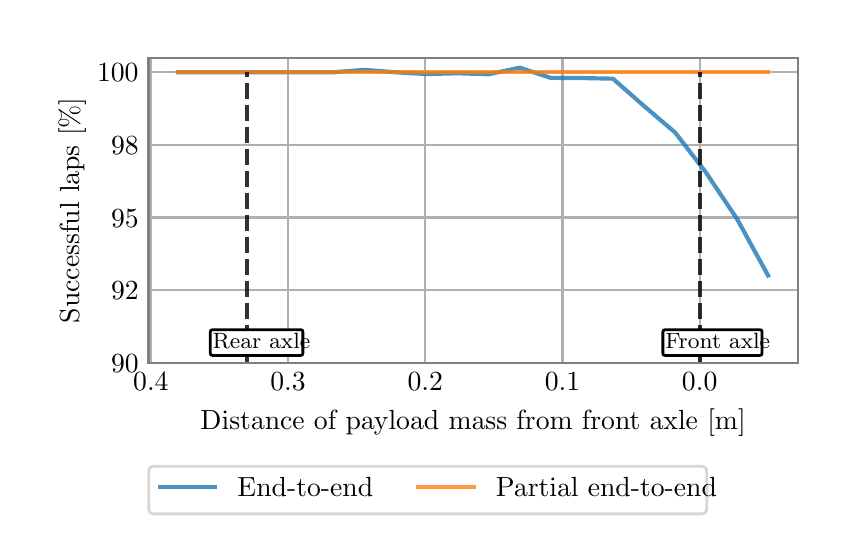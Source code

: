 \begingroup%
\makeatletter%
\begin{pgfpicture}%
\pgfpathrectangle{\pgfpointorigin}{\pgfqpoint{4.0in}{2.5in}}%
\pgfusepath{use as bounding box, clip}%
\begin{pgfscope}%
\pgfsetbuttcap%
\pgfsetmiterjoin%
\definecolor{currentfill}{rgb}{1.0,1.0,1.0}%
\pgfsetfillcolor{currentfill}%
\pgfsetlinewidth{0.0pt}%
\definecolor{currentstroke}{rgb}{1.0,1.0,1.0}%
\pgfsetstrokecolor{currentstroke}%
\pgfsetdash{}{0pt}%
\pgfpathmoveto{\pgfqpoint{0.0in}{0.0in}}%
\pgfpathlineto{\pgfqpoint{4.0in}{0.0in}}%
\pgfpathlineto{\pgfqpoint{4.0in}{2.5in}}%
\pgfpathlineto{\pgfqpoint{0.0in}{2.5in}}%
\pgfpathlineto{\pgfqpoint{0.0in}{0.0in}}%
\pgfpathclose%
\pgfusepath{fill}%
\end{pgfscope}%
\begin{pgfscope}%
\pgfsetbuttcap%
\pgfsetmiterjoin%
\definecolor{currentfill}{rgb}{1.0,1.0,1.0}%
\pgfsetfillcolor{currentfill}%
\pgfsetlinewidth{0.0pt}%
\definecolor{currentstroke}{rgb}{0.0,0.0,0.0}%
\pgfsetstrokecolor{currentstroke}%
\pgfsetstrokeopacity{0.0}%
\pgfsetdash{}{0pt}%
\pgfpathmoveto{\pgfqpoint{0.604in}{0.825in}}%
\pgfpathlineto{\pgfqpoint{3.85in}{0.825in}}%
\pgfpathlineto{\pgfqpoint{3.85in}{2.35in}}%
\pgfpathlineto{\pgfqpoint{0.604in}{2.35in}}%
\pgfpathlineto{\pgfqpoint{0.604in}{0.825in}}%
\pgfpathclose%
\pgfusepath{fill}%
\end{pgfscope}%
\begin{pgfscope}%
\pgfpathrectangle{\pgfqpoint{0.604in}{0.825in}}{\pgfqpoint{3.246in}{1.525in}}%
\pgfusepath{clip}%
\pgfsetrectcap%
\pgfsetroundjoin%
\pgfsetlinewidth{0.803pt}%
\definecolor{currentstroke}{rgb}{0.69,0.69,0.69}%
\pgfsetstrokecolor{currentstroke}%
\pgfsetdash{}{0pt}%
\pgfpathmoveto{\pgfqpoint{3.36in}{0.825in}}%
\pgfpathlineto{\pgfqpoint{3.36in}{2.35in}}%
\pgfusepath{stroke}%
\end{pgfscope}%
\begin{pgfscope}%
\definecolor{textcolor}{rgb}{0.0,0.0,0.0}%
\pgfsetstrokecolor{textcolor}%
\pgfsetfillcolor{textcolor}%
\pgftext[x=3.36in,y=0.776in,,top]{\color{textcolor}\rmfamily\fontsize{10.0}{12.0}\selectfont 0.0}%
\end{pgfscope}%
\begin{pgfscope}%
\pgfpathrectangle{\pgfqpoint{0.604in}{0.825in}}{\pgfqpoint{3.246in}{1.525in}}%
\pgfusepath{clip}%
\pgfsetrectcap%
\pgfsetroundjoin%
\pgfsetlinewidth{0.803pt}%
\definecolor{currentstroke}{rgb}{0.69,0.69,0.69}%
\pgfsetstrokecolor{currentstroke}%
\pgfsetdash{}{0pt}%
\pgfpathmoveto{\pgfqpoint{2.674in}{0.825in}}%
\pgfpathlineto{\pgfqpoint{2.674in}{2.35in}}%
\pgfusepath{stroke}%
\end{pgfscope}%
\begin{pgfscope}%
\definecolor{textcolor}{rgb}{0.0,0.0,0.0}%
\pgfsetstrokecolor{textcolor}%
\pgfsetfillcolor{textcolor}%
\pgftext[x=2.674in,y=0.776in,,top]{\color{textcolor}\rmfamily\fontsize{10.0}{12.0}\selectfont 0.1}%
\end{pgfscope}%
\begin{pgfscope}%
\pgfpathrectangle{\pgfqpoint{0.604in}{0.825in}}{\pgfqpoint{3.246in}{1.525in}}%
\pgfusepath{clip}%
\pgfsetrectcap%
\pgfsetroundjoin%
\pgfsetlinewidth{0.803pt}%
\definecolor{currentstroke}{rgb}{0.69,0.69,0.69}%
\pgfsetstrokecolor{currentstroke}%
\pgfsetdash{}{0pt}%
\pgfpathmoveto{\pgfqpoint{1.988in}{0.825in}}%
\pgfpathlineto{\pgfqpoint{1.988in}{2.35in}}%
\pgfusepath{stroke}%
\end{pgfscope}%
\begin{pgfscope}%
\definecolor{textcolor}{rgb}{0.0,0.0,0.0}%
\pgfsetstrokecolor{textcolor}%
\pgfsetfillcolor{textcolor}%
\pgftext[x=1.988in,y=0.776in,,top]{\color{textcolor}\rmfamily\fontsize{10.0}{12.0}\selectfont 0.2}%
\end{pgfscope}%
\begin{pgfscope}%
\pgfpathrectangle{\pgfqpoint{0.604in}{0.825in}}{\pgfqpoint{3.246in}{1.525in}}%
\pgfusepath{clip}%
\pgfsetrectcap%
\pgfsetroundjoin%
\pgfsetlinewidth{0.803pt}%
\definecolor{currentstroke}{rgb}{0.69,0.69,0.69}%
\pgfsetstrokecolor{currentstroke}%
\pgfsetdash{}{0pt}%
\pgfpathmoveto{\pgfqpoint{1.302in}{0.825in}}%
\pgfpathlineto{\pgfqpoint{1.302in}{2.35in}}%
\pgfusepath{stroke}%
\end{pgfscope}%
\begin{pgfscope}%
\definecolor{textcolor}{rgb}{0.0,0.0,0.0}%
\pgfsetstrokecolor{textcolor}%
\pgfsetfillcolor{textcolor}%
\pgftext[x=1.302in,y=0.776in,,top]{\color{textcolor}\rmfamily\fontsize{10.0}{12.0}\selectfont 0.3}%
\end{pgfscope}%
\begin{pgfscope}%
\pgfpathrectangle{\pgfqpoint{0.604in}{0.825in}}{\pgfqpoint{3.246in}{1.525in}}%
\pgfusepath{clip}%
\pgfsetrectcap%
\pgfsetroundjoin%
\pgfsetlinewidth{0.803pt}%
\definecolor{currentstroke}{rgb}{0.69,0.69,0.69}%
\pgfsetstrokecolor{currentstroke}%
\pgfsetdash{}{0pt}%
\pgfpathmoveto{\pgfqpoint{0.616in}{0.825in}}%
\pgfpathlineto{\pgfqpoint{0.616in}{2.35in}}%
\pgfusepath{stroke}%
\end{pgfscope}%
\begin{pgfscope}%
\definecolor{textcolor}{rgb}{0.0,0.0,0.0}%
\pgfsetstrokecolor{textcolor}%
\pgfsetfillcolor{textcolor}%
\pgftext[x=0.616in,y=0.776in,,top]{\color{textcolor}\rmfamily\fontsize{10.0}{12.0}\selectfont 0.4}%
\end{pgfscope}%
\begin{pgfscope}%
\definecolor{textcolor}{rgb}{0.0,0.0,0.0}%
\pgfsetstrokecolor{textcolor}%
\pgfsetfillcolor{textcolor}%
\pgftext[x=2.227in,y=0.595in,,top]{\color{textcolor}\rmfamily\fontsize{10.0}{12.0}\selectfont Distance of payload mass from front axle [m]}%
\end{pgfscope}%
\begin{pgfscope}%
\pgfpathrectangle{\pgfqpoint{0.604in}{0.825in}}{\pgfqpoint{3.246in}{1.525in}}%
\pgfusepath{clip}%
\pgfsetrectcap%
\pgfsetroundjoin%
\pgfsetlinewidth{0.803pt}%
\definecolor{currentstroke}{rgb}{0.69,0.69,0.69}%
\pgfsetstrokecolor{currentstroke}%
\pgfsetdash{}{0pt}%
\pgfpathmoveto{\pgfqpoint{0.604in}{0.825in}}%
\pgfpathlineto{\pgfqpoint{3.85in}{0.825in}}%
\pgfusepath{stroke}%
\end{pgfscope}%
\begin{pgfscope}%
\definecolor{textcolor}{rgb}{0.0,0.0,0.0}%
\pgfsetstrokecolor{textcolor}%
\pgfsetfillcolor{textcolor}%
\pgftext[x=0.417in, y=0.777in, left, base]{\color{textcolor}\rmfamily\fontsize{10.0}{12.0}\selectfont 90}%
\end{pgfscope}%
\begin{pgfscope}%
\pgfpathrectangle{\pgfqpoint{0.604in}{0.825in}}{\pgfqpoint{3.246in}{1.525in}}%
\pgfusepath{clip}%
\pgfsetrectcap%
\pgfsetroundjoin%
\pgfsetlinewidth{0.803pt}%
\definecolor{currentstroke}{rgb}{0.69,0.69,0.69}%
\pgfsetstrokecolor{currentstroke}%
\pgfsetdash{}{0pt}%
\pgfpathmoveto{\pgfqpoint{0.604in}{1.188in}}%
\pgfpathlineto{\pgfqpoint{3.85in}{1.188in}}%
\pgfusepath{stroke}%
\end{pgfscope}%
\begin{pgfscope}%
\definecolor{textcolor}{rgb}{0.0,0.0,0.0}%
\pgfsetstrokecolor{textcolor}%
\pgfsetfillcolor{textcolor}%
\pgftext[x=0.417in, y=1.14in, left, base]{\color{textcolor}\rmfamily\fontsize{10.0}{12.0}\selectfont 92}%
\end{pgfscope}%
\begin{pgfscope}%
\pgfpathrectangle{\pgfqpoint{0.604in}{0.825in}}{\pgfqpoint{3.246in}{1.525in}}%
\pgfusepath{clip}%
\pgfsetrectcap%
\pgfsetroundjoin%
\pgfsetlinewidth{0.803pt}%
\definecolor{currentstroke}{rgb}{0.69,0.69,0.69}%
\pgfsetstrokecolor{currentstroke}%
\pgfsetdash{}{0pt}%
\pgfpathmoveto{\pgfqpoint{0.604in}{1.551in}}%
\pgfpathlineto{\pgfqpoint{3.85in}{1.551in}}%
\pgfusepath{stroke}%
\end{pgfscope}%
\begin{pgfscope}%
\definecolor{textcolor}{rgb}{0.0,0.0,0.0}%
\pgfsetstrokecolor{textcolor}%
\pgfsetfillcolor{textcolor}%
\pgftext[x=0.417in, y=1.503in, left, base]{\color{textcolor}\rmfamily\fontsize{10.0}{12.0}\selectfont 95}%
\end{pgfscope}%
\begin{pgfscope}%
\pgfpathrectangle{\pgfqpoint{0.604in}{0.825in}}{\pgfqpoint{3.246in}{1.525in}}%
\pgfusepath{clip}%
\pgfsetrectcap%
\pgfsetroundjoin%
\pgfsetlinewidth{0.803pt}%
\definecolor{currentstroke}{rgb}{0.69,0.69,0.69}%
\pgfsetstrokecolor{currentstroke}%
\pgfsetdash{}{0pt}%
\pgfpathmoveto{\pgfqpoint{0.604in}{1.914in}}%
\pgfpathlineto{\pgfqpoint{3.85in}{1.914in}}%
\pgfusepath{stroke}%
\end{pgfscope}%
\begin{pgfscope}%
\definecolor{textcolor}{rgb}{0.0,0.0,0.0}%
\pgfsetstrokecolor{textcolor}%
\pgfsetfillcolor{textcolor}%
\pgftext[x=0.417in, y=1.866in, left, base]{\color{textcolor}\rmfamily\fontsize{10.0}{12.0}\selectfont 98}%
\end{pgfscope}%
\begin{pgfscope}%
\pgfpathrectangle{\pgfqpoint{0.604in}{0.825in}}{\pgfqpoint{3.246in}{1.525in}}%
\pgfusepath{clip}%
\pgfsetrectcap%
\pgfsetroundjoin%
\pgfsetlinewidth{0.803pt}%
\definecolor{currentstroke}{rgb}{0.69,0.69,0.69}%
\pgfsetstrokecolor{currentstroke}%
\pgfsetdash{}{0pt}%
\pgfpathmoveto{\pgfqpoint{0.604in}{2.277in}}%
\pgfpathlineto{\pgfqpoint{3.85in}{2.277in}}%
\pgfusepath{stroke}%
\end{pgfscope}%
\begin{pgfscope}%
\definecolor{textcolor}{rgb}{0.0,0.0,0.0}%
\pgfsetstrokecolor{textcolor}%
\pgfsetfillcolor{textcolor}%
\pgftext[x=0.347in, y=2.229in, left, base]{\color{textcolor}\rmfamily\fontsize{10.0}{12.0}\selectfont 100}%
\end{pgfscope}%
\begin{pgfscope}%
\definecolor{textcolor}{rgb}{0.0,0.0,0.0}%
\pgfsetstrokecolor{textcolor}%
\pgfsetfillcolor{textcolor}%
\pgftext[x=0.292in,y=1.587in,,bottom,rotate=90.0]{\color{textcolor}\rmfamily\fontsize{10.0}{12.0}\selectfont Successful laps [\%]}%
\end{pgfscope}%
\begin{pgfscope}%
\pgfpathrectangle{\pgfqpoint{0.604in}{0.825in}}{\pgfqpoint{3.246in}{1.525in}}%
\pgfusepath{clip}%
\pgfsetrectcap%
\pgfsetroundjoin%
\pgfsetlinewidth{1.506pt}%
\definecolor{currentstroke}{rgb}{0.122,0.467,0.706}%
\pgfsetstrokecolor{currentstroke}%
\pgfsetstrokeopacity{0.8}%
\pgfsetdash{}{0pt}%
\pgfpathmoveto{\pgfqpoint{3.702in}{1.261in}}%
\pgfpathlineto{\pgfqpoint{3.547in}{1.543in}}%
\pgfpathlineto{\pgfqpoint{3.392in}{1.775in}}%
\pgfpathlineto{\pgfqpoint{3.237in}{1.976in}}%
\pgfpathlineto{\pgfqpoint{3.081in}{2.109in}}%
\pgfpathlineto{\pgfqpoint{2.926in}{2.245in}}%
\pgfpathlineto{\pgfqpoint{2.771in}{2.248in}}%
\pgfpathlineto{\pgfqpoint{2.615in}{2.249in}}%
\pgfpathlineto{\pgfqpoint{2.46in}{2.3in}}%
\pgfpathlineto{\pgfqpoint{2.305in}{2.267in}}%
\pgfpathlineto{\pgfqpoint{2.149in}{2.272in}}%
\pgfpathlineto{\pgfqpoint{1.994in}{2.268in}}%
\pgfpathlineto{\pgfqpoint{1.839in}{2.277in}}%
\pgfpathlineto{\pgfqpoint{1.684in}{2.289in}}%
\pgfpathlineto{\pgfqpoint{1.528in}{2.277in}}%
\pgfpathlineto{\pgfqpoint{1.373in}{2.277in}}%
\pgfpathlineto{\pgfqpoint{1.218in}{2.277in}}%
\pgfpathlineto{\pgfqpoint{1.062in}{2.277in}}%
\pgfpathlineto{\pgfqpoint{0.907in}{2.277in}}%
\pgfpathlineto{\pgfqpoint{0.752in}{2.277in}}%
\pgfusepath{stroke}%
\end{pgfscope}%
\begin{pgfscope}%
\pgfpathrectangle{\pgfqpoint{0.604in}{0.825in}}{\pgfqpoint{3.246in}{1.525in}}%
\pgfusepath{clip}%
\pgfsetrectcap%
\pgfsetroundjoin%
\pgfsetlinewidth{1.506pt}%
\definecolor{currentstroke}{rgb}{1.0,0.498,0.055}%
\pgfsetstrokecolor{currentstroke}%
\pgfsetstrokeopacity{0.8}%
\pgfsetdash{}{0pt}%
\pgfpathmoveto{\pgfqpoint{3.702in}{2.277in}}%
\pgfpathlineto{\pgfqpoint{3.547in}{2.277in}}%
\pgfpathlineto{\pgfqpoint{3.392in}{2.277in}}%
\pgfpathlineto{\pgfqpoint{3.237in}{2.277in}}%
\pgfpathlineto{\pgfqpoint{3.081in}{2.277in}}%
\pgfpathlineto{\pgfqpoint{2.926in}{2.277in}}%
\pgfpathlineto{\pgfqpoint{2.771in}{2.277in}}%
\pgfpathlineto{\pgfqpoint{2.615in}{2.277in}}%
\pgfpathlineto{\pgfqpoint{2.46in}{2.277in}}%
\pgfpathlineto{\pgfqpoint{2.305in}{2.277in}}%
\pgfpathlineto{\pgfqpoint{2.149in}{2.277in}}%
\pgfpathlineto{\pgfqpoint{1.994in}{2.277in}}%
\pgfpathlineto{\pgfqpoint{1.839in}{2.277in}}%
\pgfpathlineto{\pgfqpoint{1.684in}{2.277in}}%
\pgfpathlineto{\pgfqpoint{1.528in}{2.277in}}%
\pgfpathlineto{\pgfqpoint{1.373in}{2.277in}}%
\pgfpathlineto{\pgfqpoint{1.218in}{2.277in}}%
\pgfpathlineto{\pgfqpoint{1.062in}{2.277in}}%
\pgfpathlineto{\pgfqpoint{0.907in}{2.277in}}%
\pgfpathlineto{\pgfqpoint{0.752in}{2.277in}}%
\pgfusepath{stroke}%
\end{pgfscope}%
\begin{pgfscope}%
\pgfpathrectangle{\pgfqpoint{0.604in}{0.825in}}{\pgfqpoint{3.246in}{1.525in}}%
\pgfusepath{clip}%
\pgfsetbuttcap%
\pgfsetroundjoin%
\pgfsetlinewidth{1.506pt}%
\definecolor{currentstroke}{rgb}{0.0,0.0,0.0}%
\pgfsetstrokecolor{currentstroke}%
\pgfsetstrokeopacity{0.8}%
\pgfsetdash{{5.55pt}{2.4pt}}{0.0pt}%
\pgfpathmoveto{\pgfqpoint{3.36in}{0.825in}}%
\pgfpathlineto{\pgfqpoint{3.36in}{2.277in}}%
\pgfusepath{stroke}%
\end{pgfscope}%
\begin{pgfscope}%
\pgfpathrectangle{\pgfqpoint{0.604in}{0.825in}}{\pgfqpoint{3.246in}{1.525in}}%
\pgfusepath{clip}%
\pgfsetbuttcap%
\pgfsetroundjoin%
\pgfsetlinewidth{1.506pt}%
\definecolor{currentstroke}{rgb}{0.0,0.0,0.0}%
\pgfsetstrokecolor{currentstroke}%
\pgfsetstrokeopacity{0.8}%
\pgfsetdash{{5.55pt}{2.4pt}}{0.0pt}%
\pgfpathmoveto{\pgfqpoint{1.096in}{0.825in}}%
\pgfpathlineto{\pgfqpoint{1.096in}{2.277in}}%
\pgfusepath{stroke}%
\end{pgfscope}%
\begin{pgfscope}%
\pgfsetrectcap%
\pgfsetmiterjoin%
\pgfsetlinewidth{0.803pt}%
\definecolor{currentstroke}{rgb}{0.502,0.502,0.502}%
\pgfsetstrokecolor{currentstroke}%
\pgfsetdash{}{0pt}%
\pgfpathmoveto{\pgfqpoint{0.604in}{0.825in}}%
\pgfpathlineto{\pgfqpoint{0.604in}{2.35in}}%
\pgfusepath{stroke}%
\end{pgfscope}%
\begin{pgfscope}%
\pgfsetrectcap%
\pgfsetmiterjoin%
\pgfsetlinewidth{0.803pt}%
\definecolor{currentstroke}{rgb}{0.502,0.502,0.502}%
\pgfsetstrokecolor{currentstroke}%
\pgfsetdash{}{0pt}%
\pgfpathmoveto{\pgfqpoint{3.85in}{0.825in}}%
\pgfpathlineto{\pgfqpoint{3.85in}{2.35in}}%
\pgfusepath{stroke}%
\end{pgfscope}%
\begin{pgfscope}%
\pgfsetrectcap%
\pgfsetmiterjoin%
\pgfsetlinewidth{0.803pt}%
\definecolor{currentstroke}{rgb}{0.502,0.502,0.502}%
\pgfsetstrokecolor{currentstroke}%
\pgfsetdash{}{0pt}%
\pgfpathmoveto{\pgfqpoint{0.604in}{0.825in}}%
\pgfpathlineto{\pgfqpoint{3.85in}{0.825in}}%
\pgfusepath{stroke}%
\end{pgfscope}%
\begin{pgfscope}%
\pgfsetrectcap%
\pgfsetmiterjoin%
\pgfsetlinewidth{0.803pt}%
\definecolor{currentstroke}{rgb}{0.502,0.502,0.502}%
\pgfsetstrokecolor{currentstroke}%
\pgfsetdash{}{0pt}%
\pgfpathmoveto{\pgfqpoint{0.604in}{2.35in}}%
\pgfpathlineto{\pgfqpoint{3.85in}{2.35in}}%
\pgfusepath{stroke}%
\end{pgfscope}%
\begin{pgfscope}%
\pgfsetbuttcap%
\pgfsetmiterjoin%
\definecolor{currentfill}{rgb}{1.0,1.0,1.0}%
\pgfsetfillcolor{currentfill}%
\pgfsetlinewidth{1.004pt}%
\definecolor{currentstroke}{rgb}{0.0,0.0,0.0}%
\pgfsetstrokecolor{currentstroke}%
\pgfsetdash{}{0pt}%
\pgfpathmoveto{\pgfqpoint{0.925in}{0.861in}}%
\pgfpathlineto{\pgfqpoint{1.365in}{0.861in}}%
\pgfpathquadraticcurveto{\pgfqpoint{1.376in}{0.861in}}{\pgfqpoint{1.376in}{0.873in}}%
\pgfpathlineto{\pgfqpoint{1.376in}{0.978in}}%
\pgfpathquadraticcurveto{\pgfqpoint{1.376in}{0.99in}}{\pgfqpoint{1.365in}{0.99in}}%
\pgfpathlineto{\pgfqpoint{0.925in}{0.99in}}%
\pgfpathquadraticcurveto{\pgfqpoint{0.913in}{0.99in}}{\pgfqpoint{0.913in}{0.978in}}%
\pgfpathlineto{\pgfqpoint{0.913in}{0.873in}}%
\pgfpathquadraticcurveto{\pgfqpoint{0.913in}{0.861in}}{\pgfqpoint{0.925in}{0.861in}}%
\pgfpathlineto{\pgfqpoint{0.925in}{0.861in}}%
\pgfpathclose%
\pgfusepath{stroke,fill}%
\end{pgfscope}%
\begin{pgfscope}%
\definecolor{textcolor}{rgb}{0.0,0.0,0.0}%
\pgfsetstrokecolor{textcolor}%
\pgfsetfillcolor{textcolor}%
\pgftext[x=0.925in,y=0.898in,left,base]{\color{textcolor}\rmfamily\fontsize{8.33}{9.996}\selectfont Rear axle}%
\end{pgfscope}%
\begin{pgfscope}%
\pgfsetbuttcap%
\pgfsetmiterjoin%
\definecolor{currentfill}{rgb}{1.0,1.0,1.0}%
\pgfsetfillcolor{currentfill}%
\pgfsetlinewidth{1.004pt}%
\definecolor{currentstroke}{rgb}{0.0,0.0,0.0}%
\pgfsetstrokecolor{currentstroke}%
\pgfsetdash{}{0pt}%
\pgfpathmoveto{\pgfqpoint{3.188in}{0.861in}}%
\pgfpathlineto{\pgfqpoint{3.66in}{0.861in}}%
\pgfpathquadraticcurveto{\pgfqpoint{3.672in}{0.861in}}{\pgfqpoint{3.672in}{0.873in}}%
\pgfpathlineto{\pgfqpoint{3.672in}{0.978in}}%
\pgfpathquadraticcurveto{\pgfqpoint{3.672in}{0.99in}}{\pgfqpoint{3.66in}{0.99in}}%
\pgfpathlineto{\pgfqpoint{3.188in}{0.99in}}%
\pgfpathquadraticcurveto{\pgfqpoint{3.176in}{0.99in}}{\pgfqpoint{3.176in}{0.978in}}%
\pgfpathlineto{\pgfqpoint{3.176in}{0.873in}}%
\pgfpathquadraticcurveto{\pgfqpoint{3.176in}{0.861in}}{\pgfqpoint{3.188in}{0.861in}}%
\pgfpathlineto{\pgfqpoint{3.188in}{0.861in}}%
\pgfpathclose%
\pgfusepath{stroke,fill}%
\end{pgfscope}%
\begin{pgfscope}%
\definecolor{textcolor}{rgb}{0.0,0.0,0.0}%
\pgfsetstrokecolor{textcolor}%
\pgfsetfillcolor{textcolor}%
\pgftext[x=3.188in,y=0.898in,left,base]{\color{textcolor}\rmfamily\fontsize{8.33}{9.996}\selectfont Front axle}%
\end{pgfscope}%
\begin{pgfscope}%
\pgfsetbuttcap%
\pgfsetmiterjoin%
\definecolor{currentfill}{rgb}{1.0,1.0,1.0}%
\pgfsetfillcolor{currentfill}%
\pgfsetfillopacity{0.8}%
\pgfsetlinewidth{1.004pt}%
\definecolor{currentstroke}{rgb}{0.8,0.8,0.8}%
\pgfsetstrokecolor{currentstroke}%
\pgfsetstrokeopacity{0.8}%
\pgfsetdash{}{0pt}%
\pgfpathmoveto{\pgfqpoint{0.633in}{0.069in}}%
\pgfpathlineto{\pgfqpoint{3.367in}{0.069in}}%
\pgfpathquadraticcurveto{\pgfqpoint{3.395in}{0.069in}}{\pgfqpoint{3.395in}{0.097in}}%
\pgfpathlineto{\pgfqpoint{3.395in}{0.28in}}%
\pgfpathquadraticcurveto{\pgfqpoint{3.395in}{0.307in}}{\pgfqpoint{3.367in}{0.307in}}%
\pgfpathlineto{\pgfqpoint{0.633in}{0.307in}}%
\pgfpathquadraticcurveto{\pgfqpoint{0.605in}{0.307in}}{\pgfqpoint{0.605in}{0.28in}}%
\pgfpathlineto{\pgfqpoint{0.605in}{0.097in}}%
\pgfpathquadraticcurveto{\pgfqpoint{0.605in}{0.069in}}{\pgfqpoint{0.633in}{0.069in}}%
\pgfpathlineto{\pgfqpoint{0.633in}{0.069in}}%
\pgfpathclose%
\pgfusepath{stroke,fill}%
\end{pgfscope}%
\begin{pgfscope}%
\pgfsetrectcap%
\pgfsetroundjoin%
\pgfsetlinewidth{1.506pt}%
\definecolor{currentstroke}{rgb}{0.122,0.467,0.706}%
\pgfsetstrokecolor{currentstroke}%
\pgfsetstrokeopacity{0.8}%
\pgfsetdash{}{0pt}%
\pgfpathmoveto{\pgfqpoint{0.66in}{0.203in}}%
\pgfpathlineto{\pgfqpoint{0.799in}{0.203in}}%
\pgfpathlineto{\pgfqpoint{0.938in}{0.203in}}%
\pgfusepath{stroke}%
\end{pgfscope}%
\begin{pgfscope}%
\definecolor{textcolor}{rgb}{0.0,0.0,0.0}%
\pgfsetstrokecolor{textcolor}%
\pgfsetfillcolor{textcolor}%
\pgftext[x=1.049in,y=0.155in,left,base]{\color{textcolor}\rmfamily\fontsize{10.0}{12.0}\selectfont End-to-end}%
\end{pgfscope}%
\begin{pgfscope}%
\pgfsetrectcap%
\pgfsetroundjoin%
\pgfsetlinewidth{1.506pt}%
\definecolor{currentstroke}{rgb}{1.0,0.498,0.055}%
\pgfsetstrokecolor{currentstroke}%
\pgfsetstrokeopacity{0.8}%
\pgfsetdash{}{0pt}%
\pgfpathmoveto{\pgfqpoint{1.952in}{0.203in}}%
\pgfpathlineto{\pgfqpoint{2.091in}{0.203in}}%
\pgfpathlineto{\pgfqpoint{2.23in}{0.203in}}%
\pgfusepath{stroke}%
\end{pgfscope}%
\begin{pgfscope}%
\definecolor{textcolor}{rgb}{0.0,0.0,0.0}%
\pgfsetstrokecolor{textcolor}%
\pgfsetfillcolor{textcolor}%
\pgftext[x=2.341in,y=0.155in,left,base]{\color{textcolor}\rmfamily\fontsize{10.0}{12.0}\selectfont Partial end-to-end}%
\end{pgfscope}%
\end{pgfpicture}%
\makeatother%
\endgroup%
